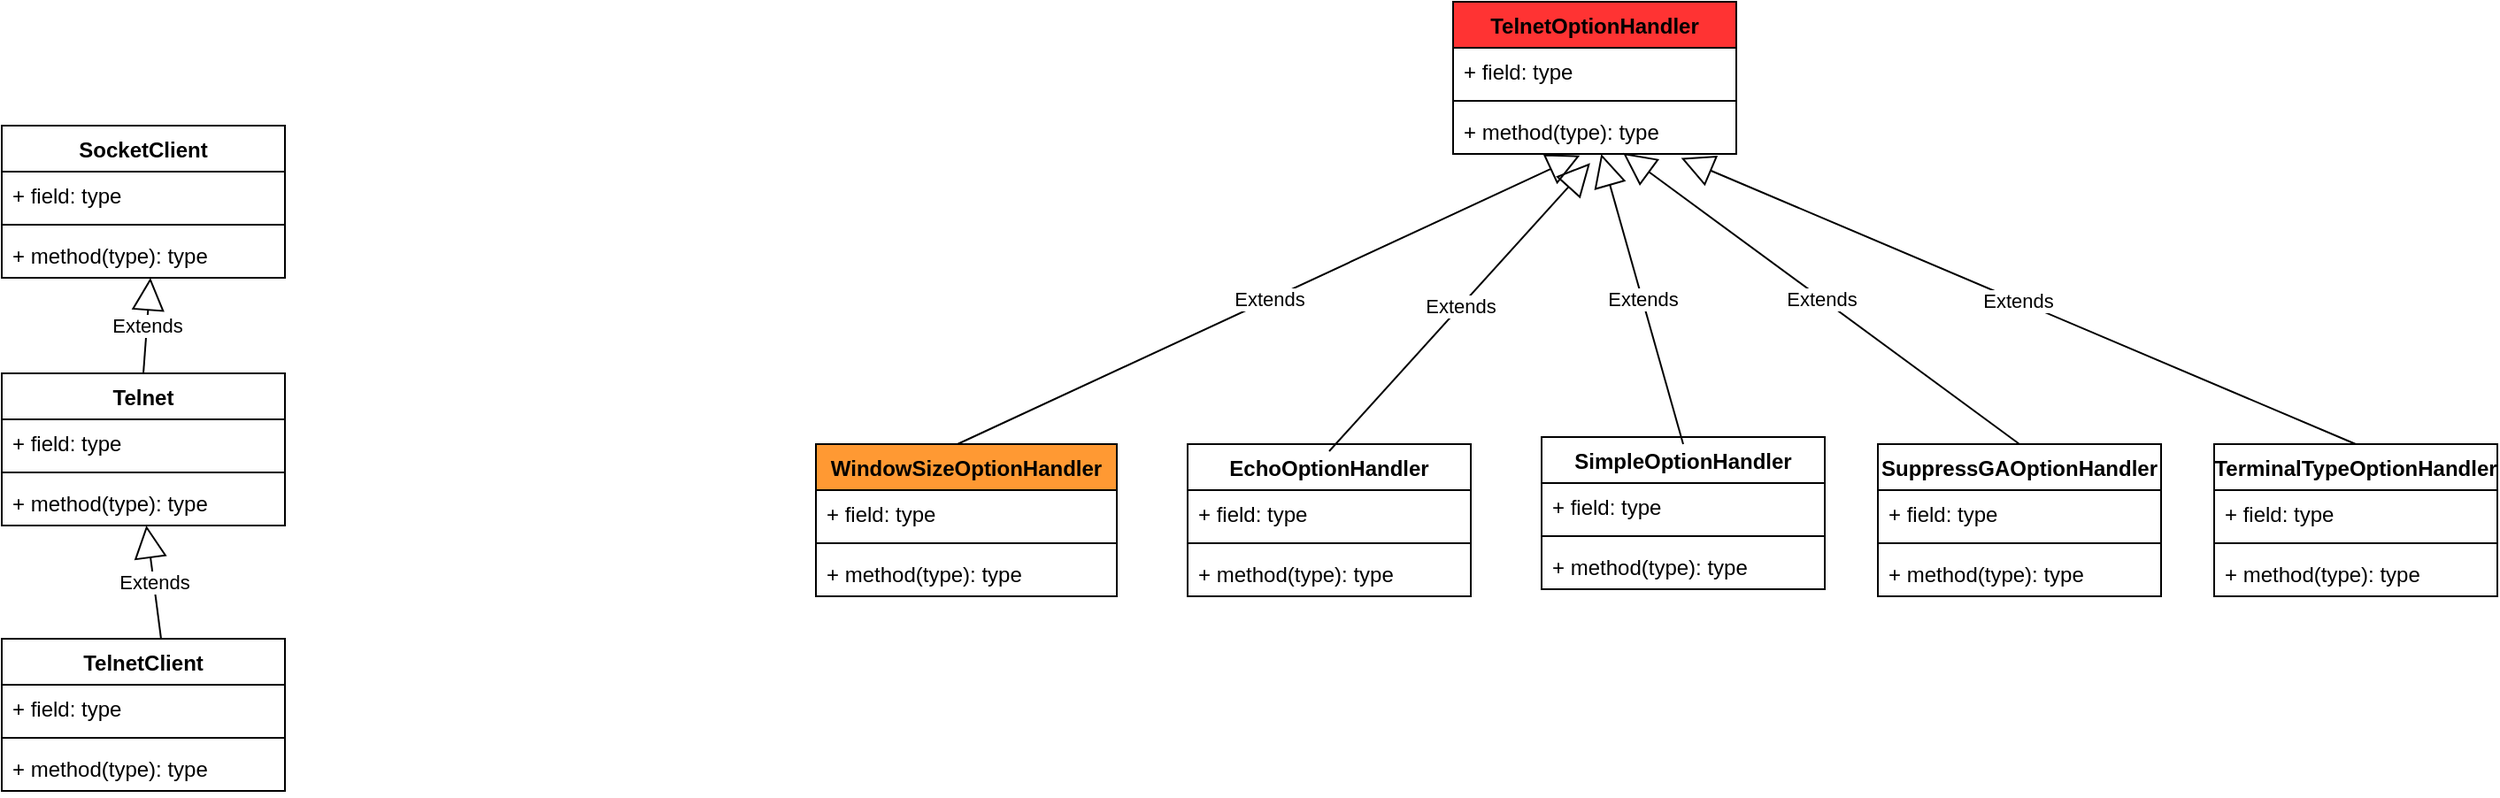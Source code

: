 <mxfile version="13.9.8" type="device"><diagram id="9T4p-vXn6eeu5-Rtvm3z" name="telnet"><mxGraphModel dx="1694" dy="846" grid="1" gridSize="10" guides="1" tooltips="1" connect="1" arrows="1" fold="1" page="1" pageScale="1" pageWidth="33000" pageHeight="46810" math="0" shadow="0"><root><mxCell id="0"/><mxCell id="1" parent="0"/><mxCell id="iIvULUajnKY3S-CexPj1-1" value="SocketClient" style="swimlane;fontStyle=1;align=center;verticalAlign=top;childLayout=stackLayout;horizontal=1;startSize=26;horizontalStack=0;resizeParent=1;resizeParentMax=0;resizeLast=0;collapsible=1;marginBottom=0;fillColor=#FFFFFF;" parent="1" vertex="1"><mxGeometry x="460" y="170" width="160" height="86" as="geometry"/></mxCell><mxCell id="iIvULUajnKY3S-CexPj1-2" value="+ field: type" style="text;strokeColor=none;fillColor=none;align=left;verticalAlign=top;spacingLeft=4;spacingRight=4;overflow=hidden;rotatable=0;points=[[0,0.5],[1,0.5]];portConstraint=eastwest;" parent="iIvULUajnKY3S-CexPj1-1" vertex="1"><mxGeometry y="26" width="160" height="26" as="geometry"/></mxCell><mxCell id="iIvULUajnKY3S-CexPj1-3" value="" style="line;strokeWidth=1;fillColor=none;align=left;verticalAlign=middle;spacingTop=-1;spacingLeft=3;spacingRight=3;rotatable=0;labelPosition=right;points=[];portConstraint=eastwest;" parent="iIvULUajnKY3S-CexPj1-1" vertex="1"><mxGeometry y="52" width="160" height="8" as="geometry"/></mxCell><mxCell id="iIvULUajnKY3S-CexPj1-4" value="+ method(type): type" style="text;strokeColor=none;fillColor=none;align=left;verticalAlign=top;spacingLeft=4;spacingRight=4;overflow=hidden;rotatable=0;points=[[0,0.5],[1,0.5]];portConstraint=eastwest;" parent="iIvULUajnKY3S-CexPj1-1" vertex="1"><mxGeometry y="60" width="160" height="26" as="geometry"/></mxCell><mxCell id="iIvULUajnKY3S-CexPj1-5" value="Telnet" style="swimlane;fontStyle=1;align=center;verticalAlign=top;childLayout=stackLayout;horizontal=1;startSize=26;horizontalStack=0;resizeParent=1;resizeParentMax=0;resizeLast=0;collapsible=1;marginBottom=0;fillColor=#FFFFFF;" parent="1" vertex="1"><mxGeometry x="460" y="310" width="160" height="86" as="geometry"/></mxCell><mxCell id="iIvULUajnKY3S-CexPj1-9" value="Extends" style="endArrow=block;endSize=16;endFill=0;html=1;entryX=0.525;entryY=1;entryDx=0;entryDy=0;entryPerimeter=0;" parent="iIvULUajnKY3S-CexPj1-5" target="iIvULUajnKY3S-CexPj1-4" edge="1"><mxGeometry width="160" relative="1" as="geometry"><mxPoint x="80" as="sourcePoint"/><mxPoint x="240" as="targetPoint"/></mxGeometry></mxCell><mxCell id="iIvULUajnKY3S-CexPj1-6" value="+ field: type" style="text;strokeColor=none;fillColor=none;align=left;verticalAlign=top;spacingLeft=4;spacingRight=4;overflow=hidden;rotatable=0;points=[[0,0.5],[1,0.5]];portConstraint=eastwest;" parent="iIvULUajnKY3S-CexPj1-5" vertex="1"><mxGeometry y="26" width="160" height="26" as="geometry"/></mxCell><mxCell id="iIvULUajnKY3S-CexPj1-7" value="" style="line;strokeWidth=1;fillColor=none;align=left;verticalAlign=middle;spacingTop=-1;spacingLeft=3;spacingRight=3;rotatable=0;labelPosition=right;points=[];portConstraint=eastwest;" parent="iIvULUajnKY3S-CexPj1-5" vertex="1"><mxGeometry y="52" width="160" height="8" as="geometry"/></mxCell><mxCell id="iIvULUajnKY3S-CexPj1-8" value="+ method(type): type" style="text;strokeColor=none;fillColor=none;align=left;verticalAlign=top;spacingLeft=4;spacingRight=4;overflow=hidden;rotatable=0;points=[[0,0.5],[1,0.5]];portConstraint=eastwest;" parent="iIvULUajnKY3S-CexPj1-5" vertex="1"><mxGeometry y="60" width="160" height="26" as="geometry"/></mxCell><mxCell id="iIvULUajnKY3S-CexPj1-10" value="TelnetClient" style="swimlane;fontStyle=1;align=center;verticalAlign=top;childLayout=stackLayout;horizontal=1;startSize=26;horizontalStack=0;resizeParent=1;resizeParentMax=0;resizeLast=0;collapsible=1;marginBottom=0;fillColor=#FFFFFF;" parent="1" vertex="1"><mxGeometry x="460" y="460" width="160" height="86" as="geometry"/></mxCell><mxCell id="iIvULUajnKY3S-CexPj1-14" value="Extends" style="endArrow=block;endSize=16;endFill=0;html=1;" parent="iIvULUajnKY3S-CexPj1-10" target="iIvULUajnKY3S-CexPj1-8" edge="1"><mxGeometry width="160" relative="1" as="geometry"><mxPoint x="90" as="sourcePoint"/><mxPoint x="250" as="targetPoint"/></mxGeometry></mxCell><mxCell id="iIvULUajnKY3S-CexPj1-11" value="+ field: type" style="text;strokeColor=none;fillColor=none;align=left;verticalAlign=top;spacingLeft=4;spacingRight=4;overflow=hidden;rotatable=0;points=[[0,0.5],[1,0.5]];portConstraint=eastwest;" parent="iIvULUajnKY3S-CexPj1-10" vertex="1"><mxGeometry y="26" width="160" height="26" as="geometry"/></mxCell><mxCell id="iIvULUajnKY3S-CexPj1-12" value="" style="line;strokeWidth=1;fillColor=none;align=left;verticalAlign=middle;spacingTop=-1;spacingLeft=3;spacingRight=3;rotatable=0;labelPosition=right;points=[];portConstraint=eastwest;" parent="iIvULUajnKY3S-CexPj1-10" vertex="1"><mxGeometry y="52" width="160" height="8" as="geometry"/></mxCell><mxCell id="iIvULUajnKY3S-CexPj1-13" value="+ method(type): type" style="text;strokeColor=none;fillColor=none;align=left;verticalAlign=top;spacingLeft=4;spacingRight=4;overflow=hidden;rotatable=0;points=[[0,0.5],[1,0.5]];portConstraint=eastwest;" parent="iIvULUajnKY3S-CexPj1-10" vertex="1"><mxGeometry y="60" width="160" height="26" as="geometry"/></mxCell><mxCell id="cOPwtb66hQhdGrM4AGpP-1" value="TelnetOptionHandler" style="swimlane;fontStyle=1;align=center;verticalAlign=top;childLayout=stackLayout;horizontal=1;startSize=26;horizontalStack=0;resizeParent=1;resizeParentMax=0;resizeLast=0;collapsible=1;marginBottom=0;fillColor=#FF3333;" vertex="1" parent="1"><mxGeometry x="1280" y="100" width="160" height="86" as="geometry"/></mxCell><mxCell id="cOPwtb66hQhdGrM4AGpP-2" value="+ field: type" style="text;strokeColor=none;fillColor=none;align=left;verticalAlign=top;spacingLeft=4;spacingRight=4;overflow=hidden;rotatable=0;points=[[0,0.5],[1,0.5]];portConstraint=eastwest;" vertex="1" parent="cOPwtb66hQhdGrM4AGpP-1"><mxGeometry y="26" width="160" height="26" as="geometry"/></mxCell><mxCell id="cOPwtb66hQhdGrM4AGpP-3" value="" style="line;strokeWidth=1;fillColor=none;align=left;verticalAlign=middle;spacingTop=-1;spacingLeft=3;spacingRight=3;rotatable=0;labelPosition=right;points=[];portConstraint=eastwest;" vertex="1" parent="cOPwtb66hQhdGrM4AGpP-1"><mxGeometry y="52" width="160" height="8" as="geometry"/></mxCell><mxCell id="cOPwtb66hQhdGrM4AGpP-4" value="+ method(type): type" style="text;strokeColor=none;fillColor=none;align=left;verticalAlign=top;spacingLeft=4;spacingRight=4;overflow=hidden;rotatable=0;points=[[0,0.5],[1,0.5]];portConstraint=eastwest;" vertex="1" parent="cOPwtb66hQhdGrM4AGpP-1"><mxGeometry y="60" width="160" height="26" as="geometry"/></mxCell><mxCell id="cOPwtb66hQhdGrM4AGpP-5" value="WindowSizeOptionHandler" style="swimlane;fontStyle=1;align=center;verticalAlign=top;childLayout=stackLayout;horizontal=1;startSize=26;horizontalStack=0;resizeParent=1;resizeParentMax=0;resizeLast=0;collapsible=1;marginBottom=0;fillColor=#FF9933;" vertex="1" parent="1"><mxGeometry x="920" y="350" width="170" height="86" as="geometry"/></mxCell><mxCell id="cOPwtb66hQhdGrM4AGpP-9" value="Extends" style="endArrow=block;endSize=16;endFill=0;html=1;entryX=0.448;entryY=1.033;entryDx=0;entryDy=0;entryPerimeter=0;" edge="1" parent="cOPwtb66hQhdGrM4AGpP-5" target="cOPwtb66hQhdGrM4AGpP-4"><mxGeometry width="160" relative="1" as="geometry"><mxPoint x="80" as="sourcePoint"/><mxPoint x="240" as="targetPoint"/></mxGeometry></mxCell><mxCell id="cOPwtb66hQhdGrM4AGpP-6" value="+ field: type" style="text;strokeColor=none;fillColor=none;align=left;verticalAlign=top;spacingLeft=4;spacingRight=4;overflow=hidden;rotatable=0;points=[[0,0.5],[1,0.5]];portConstraint=eastwest;" vertex="1" parent="cOPwtb66hQhdGrM4AGpP-5"><mxGeometry y="26" width="170" height="26" as="geometry"/></mxCell><mxCell id="cOPwtb66hQhdGrM4AGpP-7" value="" style="line;strokeWidth=1;fillColor=none;align=left;verticalAlign=middle;spacingTop=-1;spacingLeft=3;spacingRight=3;rotatable=0;labelPosition=right;points=[];portConstraint=eastwest;" vertex="1" parent="cOPwtb66hQhdGrM4AGpP-5"><mxGeometry y="52" width="170" height="8" as="geometry"/></mxCell><mxCell id="cOPwtb66hQhdGrM4AGpP-8" value="+ method(type): type" style="text;strokeColor=none;fillColor=none;align=left;verticalAlign=top;spacingLeft=4;spacingRight=4;overflow=hidden;rotatable=0;points=[[0,0.5],[1,0.5]];portConstraint=eastwest;" vertex="1" parent="cOPwtb66hQhdGrM4AGpP-5"><mxGeometry y="60" width="170" height="26" as="geometry"/></mxCell><mxCell id="cOPwtb66hQhdGrM4AGpP-10" value="EchoOptionHandler" style="swimlane;fontStyle=1;align=center;verticalAlign=top;childLayout=stackLayout;horizontal=1;startSize=26;horizontalStack=0;resizeParent=1;resizeParentMax=0;resizeLast=0;collapsible=1;marginBottom=0;" vertex="1" parent="1"><mxGeometry x="1130" y="350" width="160" height="86" as="geometry"/></mxCell><mxCell id="cOPwtb66hQhdGrM4AGpP-14" value="Extends" style="endArrow=block;endSize=16;endFill=0;html=1;entryX=0.484;entryY=1.198;entryDx=0;entryDy=0;entryPerimeter=0;" edge="1" parent="cOPwtb66hQhdGrM4AGpP-10" target="cOPwtb66hQhdGrM4AGpP-4"><mxGeometry width="160" relative="1" as="geometry"><mxPoint x="80" y="4" as="sourcePoint"/><mxPoint x="240" y="4" as="targetPoint"/></mxGeometry></mxCell><mxCell id="cOPwtb66hQhdGrM4AGpP-11" value="+ field: type" style="text;strokeColor=none;fillColor=none;align=left;verticalAlign=top;spacingLeft=4;spacingRight=4;overflow=hidden;rotatable=0;points=[[0,0.5],[1,0.5]];portConstraint=eastwest;" vertex="1" parent="cOPwtb66hQhdGrM4AGpP-10"><mxGeometry y="26" width="160" height="26" as="geometry"/></mxCell><mxCell id="cOPwtb66hQhdGrM4AGpP-12" value="" style="line;strokeWidth=1;fillColor=none;align=left;verticalAlign=middle;spacingTop=-1;spacingLeft=3;spacingRight=3;rotatable=0;labelPosition=right;points=[];portConstraint=eastwest;" vertex="1" parent="cOPwtb66hQhdGrM4AGpP-10"><mxGeometry y="52" width="160" height="8" as="geometry"/></mxCell><mxCell id="cOPwtb66hQhdGrM4AGpP-13" value="+ method(type): type" style="text;strokeColor=none;fillColor=none;align=left;verticalAlign=top;spacingLeft=4;spacingRight=4;overflow=hidden;rotatable=0;points=[[0,0.5],[1,0.5]];portConstraint=eastwest;" vertex="1" parent="cOPwtb66hQhdGrM4AGpP-10"><mxGeometry y="60" width="160" height="26" as="geometry"/></mxCell><mxCell id="cOPwtb66hQhdGrM4AGpP-15" value="SimpleOptionHandler" style="swimlane;fontStyle=1;align=center;verticalAlign=top;childLayout=stackLayout;horizontal=1;startSize=26;horizontalStack=0;resizeParent=1;resizeParentMax=0;resizeLast=0;collapsible=1;marginBottom=0;" vertex="1" parent="1"><mxGeometry x="1330" y="346" width="160" height="86" as="geometry"/></mxCell><mxCell id="cOPwtb66hQhdGrM4AGpP-19" value="Extends" style="endArrow=block;endSize=16;endFill=0;html=1;" edge="1" parent="cOPwtb66hQhdGrM4AGpP-15" target="cOPwtb66hQhdGrM4AGpP-4"><mxGeometry width="160" relative="1" as="geometry"><mxPoint x="80" y="4" as="sourcePoint"/><mxPoint x="240" y="4" as="targetPoint"/></mxGeometry></mxCell><mxCell id="cOPwtb66hQhdGrM4AGpP-16" value="+ field: type" style="text;strokeColor=none;fillColor=none;align=left;verticalAlign=top;spacingLeft=4;spacingRight=4;overflow=hidden;rotatable=0;points=[[0,0.5],[1,0.5]];portConstraint=eastwest;" vertex="1" parent="cOPwtb66hQhdGrM4AGpP-15"><mxGeometry y="26" width="160" height="26" as="geometry"/></mxCell><mxCell id="cOPwtb66hQhdGrM4AGpP-17" value="" style="line;strokeWidth=1;fillColor=none;align=left;verticalAlign=middle;spacingTop=-1;spacingLeft=3;spacingRight=3;rotatable=0;labelPosition=right;points=[];portConstraint=eastwest;" vertex="1" parent="cOPwtb66hQhdGrM4AGpP-15"><mxGeometry y="52" width="160" height="8" as="geometry"/></mxCell><mxCell id="cOPwtb66hQhdGrM4AGpP-18" value="+ method(type): type" style="text;strokeColor=none;fillColor=none;align=left;verticalAlign=top;spacingLeft=4;spacingRight=4;overflow=hidden;rotatable=0;points=[[0,0.5],[1,0.5]];portConstraint=eastwest;" vertex="1" parent="cOPwtb66hQhdGrM4AGpP-15"><mxGeometry y="60" width="160" height="26" as="geometry"/></mxCell><mxCell id="cOPwtb66hQhdGrM4AGpP-20" value="SuppressGAOptionHandler" style="swimlane;fontStyle=1;align=center;verticalAlign=top;childLayout=stackLayout;horizontal=1;startSize=26;horizontalStack=0;resizeParent=1;resizeParentMax=0;resizeLast=0;collapsible=1;marginBottom=0;" vertex="1" parent="1"><mxGeometry x="1520" y="350" width="160" height="86" as="geometry"/></mxCell><mxCell id="cOPwtb66hQhdGrM4AGpP-28" value="Extends" style="endArrow=block;endSize=16;endFill=0;html=1;entryX=0.6;entryY=0.978;entryDx=0;entryDy=0;entryPerimeter=0;" edge="1" parent="cOPwtb66hQhdGrM4AGpP-20" target="cOPwtb66hQhdGrM4AGpP-4"><mxGeometry width="160" relative="1" as="geometry"><mxPoint x="80" as="sourcePoint"/><mxPoint x="240" as="targetPoint"/></mxGeometry></mxCell><mxCell id="cOPwtb66hQhdGrM4AGpP-21" value="+ field: type" style="text;strokeColor=none;fillColor=none;align=left;verticalAlign=top;spacingLeft=4;spacingRight=4;overflow=hidden;rotatable=0;points=[[0,0.5],[1,0.5]];portConstraint=eastwest;" vertex="1" parent="cOPwtb66hQhdGrM4AGpP-20"><mxGeometry y="26" width="160" height="26" as="geometry"/></mxCell><mxCell id="cOPwtb66hQhdGrM4AGpP-22" value="" style="line;strokeWidth=1;fillColor=none;align=left;verticalAlign=middle;spacingTop=-1;spacingLeft=3;spacingRight=3;rotatable=0;labelPosition=right;points=[];portConstraint=eastwest;" vertex="1" parent="cOPwtb66hQhdGrM4AGpP-20"><mxGeometry y="52" width="160" height="8" as="geometry"/></mxCell><mxCell id="cOPwtb66hQhdGrM4AGpP-23" value="+ method(type): type" style="text;strokeColor=none;fillColor=none;align=left;verticalAlign=top;spacingLeft=4;spacingRight=4;overflow=hidden;rotatable=0;points=[[0,0.5],[1,0.5]];portConstraint=eastwest;" vertex="1" parent="cOPwtb66hQhdGrM4AGpP-20"><mxGeometry y="60" width="160" height="26" as="geometry"/></mxCell><mxCell id="cOPwtb66hQhdGrM4AGpP-24" value="TerminalTypeOptionHandler" style="swimlane;fontStyle=1;align=center;verticalAlign=top;childLayout=stackLayout;horizontal=1;startSize=26;horizontalStack=0;resizeParent=1;resizeParentMax=0;resizeLast=0;collapsible=1;marginBottom=0;" vertex="1" parent="1"><mxGeometry x="1710" y="350" width="160" height="86" as="geometry"/></mxCell><mxCell id="cOPwtb66hQhdGrM4AGpP-29" value="Extends" style="endArrow=block;endSize=16;endFill=0;html=1;entryX=0.805;entryY=1.088;entryDx=0;entryDy=0;entryPerimeter=0;" edge="1" parent="cOPwtb66hQhdGrM4AGpP-24" target="cOPwtb66hQhdGrM4AGpP-4"><mxGeometry width="160" relative="1" as="geometry"><mxPoint x="80" as="sourcePoint"/><mxPoint x="240" as="targetPoint"/></mxGeometry></mxCell><mxCell id="cOPwtb66hQhdGrM4AGpP-25" value="+ field: type" style="text;strokeColor=none;fillColor=none;align=left;verticalAlign=top;spacingLeft=4;spacingRight=4;overflow=hidden;rotatable=0;points=[[0,0.5],[1,0.5]];portConstraint=eastwest;" vertex="1" parent="cOPwtb66hQhdGrM4AGpP-24"><mxGeometry y="26" width="160" height="26" as="geometry"/></mxCell><mxCell id="cOPwtb66hQhdGrM4AGpP-26" value="" style="line;strokeWidth=1;fillColor=none;align=left;verticalAlign=middle;spacingTop=-1;spacingLeft=3;spacingRight=3;rotatable=0;labelPosition=right;points=[];portConstraint=eastwest;" vertex="1" parent="cOPwtb66hQhdGrM4AGpP-24"><mxGeometry y="52" width="160" height="8" as="geometry"/></mxCell><mxCell id="cOPwtb66hQhdGrM4AGpP-27" value="+ method(type): type" style="text;strokeColor=none;fillColor=none;align=left;verticalAlign=top;spacingLeft=4;spacingRight=4;overflow=hidden;rotatable=0;points=[[0,0.5],[1,0.5]];portConstraint=eastwest;" vertex="1" parent="cOPwtb66hQhdGrM4AGpP-24"><mxGeometry y="60" width="160" height="26" as="geometry"/></mxCell></root></mxGraphModel></diagram></mxfile>